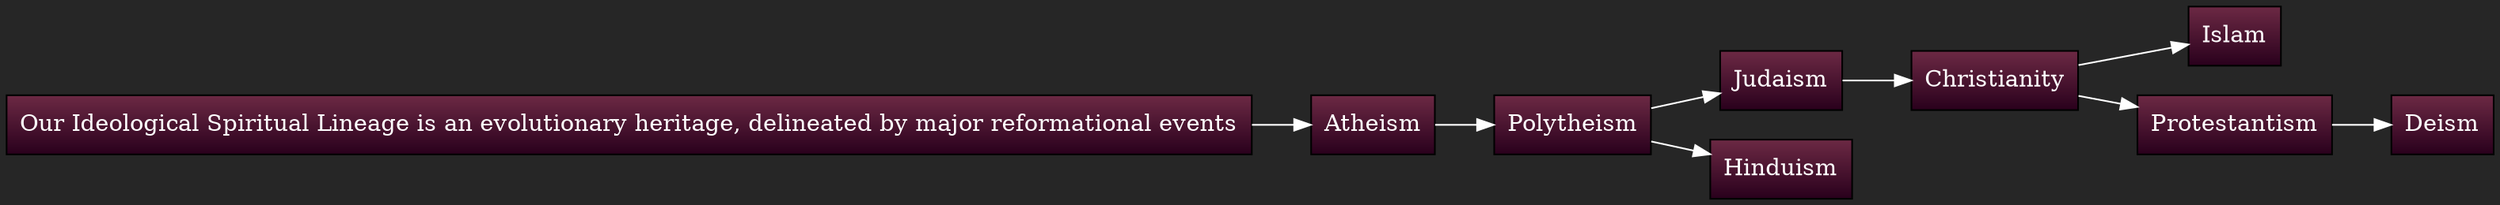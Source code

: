 digraph D {
rankdir = LR
style = filled
fontcolor = white
color = white
bgcolor = "#262626"
gradientangle = 0
dpi = 300
"cluster_80" [rankdir=LR, shape=box, color=black, fontcolor=white, fillcolor="#6C2944:#29001C", style=filled, gradientangle=270.05, label="Our Ideological Spiritual Lineage is an evolutionary heritage, delineated by major reformational events"]
"cluster_81" [rankdir=LR, shape=box, color=black, fontcolor=white, fillcolor="#6C2944:#29001C", style=filled, gradientangle=270.05, label="Atheism"]
"cluster_82" [rankdir=LR, shape=box, color=black, fontcolor=white, fillcolor="#6C2944:#29001C", style=filled, gradientangle=270.05, label="Polytheism"]
"cluster_83" [rankdir=LR, shape=box, color=black, fontcolor=white, fillcolor="#6C2944:#29001C", style=filled, gradientangle=270.05, label="Judaism"]
"cluster_84" [rankdir=LR, shape=box, color=black, fontcolor=white, fillcolor="#6C2944:#29001C", style=filled, gradientangle=270.05, label="Christianity"]
"cluster_85" [rankdir=LR, shape=box, color=black, fontcolor=white, fillcolor="#6C2944:#29001C", style=filled, gradientangle=270.05, label="Islam"]
"cluster_84" -> "cluster_85" [color=white, penwidth=1, ltail="cluster_84", lhead="cluster_85"]
"cluster_86" [rankdir=LR, shape=box, color=black, fontcolor=white, fillcolor="#6C2944:#29001C", style=filled, gradientangle=270.05, label="Protestantism"]
"cluster_87" [rankdir=LR, shape=box, color=black, fontcolor=white, fillcolor="#6C2944:#29001C", style=filled, gradientangle=270.05, label="Deism"]
"cluster_86" -> "cluster_87" [color=white, penwidth=1, ltail="cluster_86", lhead="cluster_87"]
"cluster_84" -> "cluster_86" [color=white, penwidth=1, ltail="cluster_86", lhead="cluster_87"]
"cluster_83" -> "cluster_84" [color=white, penwidth=1, ltail="cluster_86", lhead="cluster_87"]
"cluster_82" -> "cluster_83" [color=white, penwidth=1, ltail="cluster_86", lhead="cluster_87"]
"cluster_88" [rankdir=LR, shape=box, color=black, fontcolor=white, fillcolor="#6C2944:#29001C", style=filled, gradientangle=270.05, label="Hinduism"]
"cluster_82" -> "cluster_88" [color=white, penwidth=1, ltail="cluster_82", lhead="cluster_88"]
"cluster_81" -> "cluster_82" [color=white, penwidth=1, ltail="cluster_82", lhead="cluster_88"]
"cluster_80" -> "cluster_81" [color=white, penwidth=1, ltail="cluster_82", lhead="cluster_88"]
}